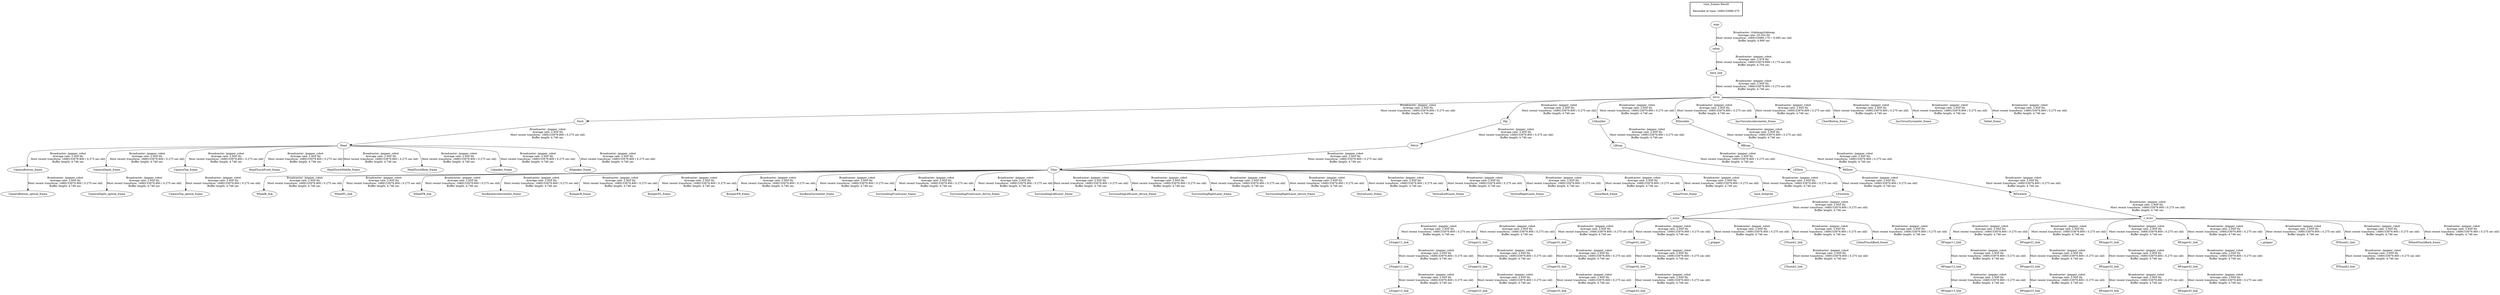 digraph G {
"map" -> "odom"[label="Broadcaster: /rtabmap/rtabmap\nAverage rate: 20.204 Hz\nMost recent transform: 1689153980.170 ( -0.095 sec old)\nBuffer length: 4.900 sec\n"];
"Neck" -> "Head"[label="Broadcaster: /pepper_robot\nAverage rate: 2.950 Hz\nMost recent transform: 1689153979.800 ( 0.275 sec old)\nBuffer length: 4.746 sec\n"];
"torso" -> "Neck"[label="Broadcaster: /pepper_robot\nAverage rate: 2.950 Hz\nMost recent transform: 1689153979.800 ( 0.275 sec old)\nBuffer length: 4.746 sec\n"];
"base_link" -> "torso"[label="Broadcaster: /pepper_robot\nAverage rate: 2.950 Hz\nMost recent transform: 1689153979.800 ( 0.275 sec old)\nBuffer length: 4.746 sec\n"];
"Hip" -> "Pelvis"[label="Broadcaster: /pepper_robot\nAverage rate: 2.950 Hz\nMost recent transform: 1689153979.800 ( 0.275 sec old)\nBuffer length: 4.746 sec\n"];
"torso" -> "Hip"[label="Broadcaster: /pepper_robot\nAverage rate: 2.950 Hz\nMost recent transform: 1689153979.800 ( 0.275 sec old)\nBuffer length: 4.746 sec\n"];
"Pelvis" -> "Tibia"[label="Broadcaster: /pepper_robot\nAverage rate: 2.950 Hz\nMost recent transform: 1689153979.800 ( 0.275 sec old)\nBuffer length: 4.746 sec\n"];
"LElbow" -> "LForeArm"[label="Broadcaster: /pepper_robot\nAverage rate: 2.950 Hz\nMost recent transform: 1689153979.800 ( 0.275 sec old)\nBuffer length: 4.746 sec\n"];
"LBicep" -> "LElbow"[label="Broadcaster: /pepper_robot\nAverage rate: 2.950 Hz\nMost recent transform: 1689153979.800 ( 0.275 sec old)\nBuffer length: 4.746 sec\n"];
"LShoulder" -> "LBicep"[label="Broadcaster: /pepper_robot\nAverage rate: 2.950 Hz\nMost recent transform: 1689153979.800 ( 0.275 sec old)\nBuffer length: 4.746 sec\n"];
"l_wrist" -> "LFinger11_link"[label="Broadcaster: /pepper_robot\nAverage rate: 2.950 Hz\nMost recent transform: 1689153979.800 ( 0.275 sec old)\nBuffer length: 4.746 sec\n"];
"LForeArm" -> "l_wrist"[label="Broadcaster: /pepper_robot\nAverage rate: 2.950 Hz\nMost recent transform: 1689153979.800 ( 0.275 sec old)\nBuffer length: 4.746 sec\n"];
"LFinger11_link" -> "LFinger12_link"[label="Broadcaster: /pepper_robot\nAverage rate: 2.950 Hz\nMost recent transform: 1689153979.800 ( 0.275 sec old)\nBuffer length: 4.746 sec\n"];
"LFinger12_link" -> "LFinger13_link"[label="Broadcaster: /pepper_robot\nAverage rate: 2.950 Hz\nMost recent transform: 1689153979.800 ( 0.275 sec old)\nBuffer length: 4.746 sec\n"];
"l_wrist" -> "LFinger21_link"[label="Broadcaster: /pepper_robot\nAverage rate: 2.950 Hz\nMost recent transform: 1689153979.800 ( 0.275 sec old)\nBuffer length: 4.746 sec\n"];
"LFinger21_link" -> "LFinger22_link"[label="Broadcaster: /pepper_robot\nAverage rate: 2.950 Hz\nMost recent transform: 1689153979.800 ( 0.275 sec old)\nBuffer length: 4.746 sec\n"];
"LFinger22_link" -> "LFinger23_link"[label="Broadcaster: /pepper_robot\nAverage rate: 2.950 Hz\nMost recent transform: 1689153979.800 ( 0.275 sec old)\nBuffer length: 4.746 sec\n"];
"l_wrist" -> "LFinger31_link"[label="Broadcaster: /pepper_robot\nAverage rate: 2.950 Hz\nMost recent transform: 1689153979.800 ( 0.275 sec old)\nBuffer length: 4.746 sec\n"];
"LFinger31_link" -> "LFinger32_link"[label="Broadcaster: /pepper_robot\nAverage rate: 2.950 Hz\nMost recent transform: 1689153979.800 ( 0.275 sec old)\nBuffer length: 4.746 sec\n"];
"LFinger32_link" -> "LFinger33_link"[label="Broadcaster: /pepper_robot\nAverage rate: 2.950 Hz\nMost recent transform: 1689153979.800 ( 0.275 sec old)\nBuffer length: 4.746 sec\n"];
"l_wrist" -> "LFinger41_link"[label="Broadcaster: /pepper_robot\nAverage rate: 2.950 Hz\nMost recent transform: 1689153979.800 ( 0.275 sec old)\nBuffer length: 4.746 sec\n"];
"LFinger41_link" -> "LFinger42_link"[label="Broadcaster: /pepper_robot\nAverage rate: 2.950 Hz\nMost recent transform: 1689153979.800 ( 0.275 sec old)\nBuffer length: 4.746 sec\n"];
"LFinger42_link" -> "LFinger43_link"[label="Broadcaster: /pepper_robot\nAverage rate: 2.950 Hz\nMost recent transform: 1689153979.800 ( 0.275 sec old)\nBuffer length: 4.746 sec\n"];
"l_wrist" -> "l_gripper"[label="Broadcaster: /pepper_robot\nAverage rate: 2.950 Hz\nMost recent transform: 1689153979.800 ( 0.275 sec old)\nBuffer length: 4.746 sec\n"];
"torso" -> "LShoulder"[label="Broadcaster: /pepper_robot\nAverage rate: 2.950 Hz\nMost recent transform: 1689153979.800 ( 0.275 sec old)\nBuffer length: 4.746 sec\n"];
"l_wrist" -> "LThumb1_link"[label="Broadcaster: /pepper_robot\nAverage rate: 2.950 Hz\nMost recent transform: 1689153979.800 ( 0.275 sec old)\nBuffer length: 4.746 sec\n"];
"LThumb1_link" -> "LThumb2_link"[label="Broadcaster: /pepper_robot\nAverage rate: 2.950 Hz\nMost recent transform: 1689153979.800 ( 0.275 sec old)\nBuffer length: 4.746 sec\n"];
"RElbow" -> "RForeArm"[label="Broadcaster: /pepper_robot\nAverage rate: 2.950 Hz\nMost recent transform: 1689153979.800 ( 0.275 sec old)\nBuffer length: 4.746 sec\n"];
"RBicep" -> "RElbow"[label="Broadcaster: /pepper_robot\nAverage rate: 2.950 Hz\nMost recent transform: 1689153979.800 ( 0.275 sec old)\nBuffer length: 4.746 sec\n"];
"RShoulder" -> "RBicep"[label="Broadcaster: /pepper_robot\nAverage rate: 2.950 Hz\nMost recent transform: 1689153979.800 ( 0.275 sec old)\nBuffer length: 4.746 sec\n"];
"r_wrist" -> "RFinger11_link"[label="Broadcaster: /pepper_robot\nAverage rate: 2.950 Hz\nMost recent transform: 1689153979.800 ( 0.275 sec old)\nBuffer length: 4.746 sec\n"];
"RForeArm" -> "r_wrist"[label="Broadcaster: /pepper_robot\nAverage rate: 2.950 Hz\nMost recent transform: 1689153979.800 ( 0.275 sec old)\nBuffer length: 4.746 sec\n"];
"RFinger11_link" -> "RFinger12_link"[label="Broadcaster: /pepper_robot\nAverage rate: 2.950 Hz\nMost recent transform: 1689153979.800 ( 0.275 sec old)\nBuffer length: 4.746 sec\n"];
"RFinger12_link" -> "RFinger13_link"[label="Broadcaster: /pepper_robot\nAverage rate: 2.950 Hz\nMost recent transform: 1689153979.800 ( 0.275 sec old)\nBuffer length: 4.746 sec\n"];
"r_wrist" -> "RFinger21_link"[label="Broadcaster: /pepper_robot\nAverage rate: 2.950 Hz\nMost recent transform: 1689153979.800 ( 0.275 sec old)\nBuffer length: 4.746 sec\n"];
"RFinger21_link" -> "RFinger22_link"[label="Broadcaster: /pepper_robot\nAverage rate: 2.950 Hz\nMost recent transform: 1689153979.800 ( 0.275 sec old)\nBuffer length: 4.746 sec\n"];
"RFinger22_link" -> "RFinger23_link"[label="Broadcaster: /pepper_robot\nAverage rate: 2.950 Hz\nMost recent transform: 1689153979.800 ( 0.275 sec old)\nBuffer length: 4.746 sec\n"];
"r_wrist" -> "RFinger31_link"[label="Broadcaster: /pepper_robot\nAverage rate: 2.950 Hz\nMost recent transform: 1689153979.800 ( 0.275 sec old)\nBuffer length: 4.746 sec\n"];
"RFinger31_link" -> "RFinger32_link"[label="Broadcaster: /pepper_robot\nAverage rate: 2.950 Hz\nMost recent transform: 1689153979.800 ( 0.275 sec old)\nBuffer length: 4.746 sec\n"];
"RFinger32_link" -> "RFinger33_link"[label="Broadcaster: /pepper_robot\nAverage rate: 2.950 Hz\nMost recent transform: 1689153979.800 ( 0.275 sec old)\nBuffer length: 4.746 sec\n"];
"r_wrist" -> "RFinger41_link"[label="Broadcaster: /pepper_robot\nAverage rate: 2.950 Hz\nMost recent transform: 1689153979.800 ( 0.275 sec old)\nBuffer length: 4.746 sec\n"];
"RFinger41_link" -> "RFinger42_link"[label="Broadcaster: /pepper_robot\nAverage rate: 2.950 Hz\nMost recent transform: 1689153979.800 ( 0.275 sec old)\nBuffer length: 4.746 sec\n"];
"RFinger42_link" -> "RFinger43_link"[label="Broadcaster: /pepper_robot\nAverage rate: 2.950 Hz\nMost recent transform: 1689153979.800 ( 0.275 sec old)\nBuffer length: 4.746 sec\n"];
"r_wrist" -> "r_gripper"[label="Broadcaster: /pepper_robot\nAverage rate: 2.950 Hz\nMost recent transform: 1689153979.800 ( 0.275 sec old)\nBuffer length: 4.746 sec\n"];
"torso" -> "RShoulder"[label="Broadcaster: /pepper_robot\nAverage rate: 2.950 Hz\nMost recent transform: 1689153979.800 ( 0.275 sec old)\nBuffer length: 4.746 sec\n"];
"r_wrist" -> "RThumb1_link"[label="Broadcaster: /pepper_robot\nAverage rate: 2.950 Hz\nMost recent transform: 1689153979.800 ( 0.275 sec old)\nBuffer length: 4.746 sec\n"];
"RThumb1_link" -> "RThumb2_link"[label="Broadcaster: /pepper_robot\nAverage rate: 2.950 Hz\nMost recent transform: 1689153979.800 ( 0.275 sec old)\nBuffer length: 4.746 sec\n"];
"Tibia" -> "WheelB_link"[label="Broadcaster: /pepper_robot\nAverage rate: 2.950 Hz\nMost recent transform: 1689153979.800 ( 0.275 sec old)\nBuffer length: 4.746 sec\n"];
"Tibia" -> "WheelFL_link"[label="Broadcaster: /pepper_robot\nAverage rate: 2.950 Hz\nMost recent transform: 1689153979.800 ( 0.275 sec old)\nBuffer length: 4.746 sec\n"];
"Tibia" -> "WheelFR_link"[label="Broadcaster: /pepper_robot\nAverage rate: 2.950 Hz\nMost recent transform: 1689153979.800 ( 0.275 sec old)\nBuffer length: 4.746 sec\n"];
"Tibia" -> "ImuBaseAccelerometer_frame"[label="Broadcaster: /pepper_robot\nAverage rate: 2.950 Hz\nMost recent transform: 1689153979.800 ( 0.275 sec old)\nBuffer length: 4.746 sec\n"];
"torso" -> "ImuTorsoAccelerometer_frame"[label="Broadcaster: /pepper_robot\nAverage rate: 2.950 Hz\nMost recent transform: 1689153979.800 ( 0.275 sec old)\nBuffer length: 4.746 sec\n"];
"Tibia" -> "BumperB_frame"[label="Broadcaster: /pepper_robot\nAverage rate: 2.950 Hz\nMost recent transform: 1689153979.800 ( 0.275 sec old)\nBuffer length: 4.746 sec\n"];
"Tibia" -> "BumperFL_frame"[label="Broadcaster: /pepper_robot\nAverage rate: 2.950 Hz\nMost recent transform: 1689153979.800 ( 0.275 sec old)\nBuffer length: 4.746 sec\n"];
"Tibia" -> "BumperFR_frame"[label="Broadcaster: /pepper_robot\nAverage rate: 2.950 Hz\nMost recent transform: 1689153979.800 ( 0.275 sec old)\nBuffer length: 4.746 sec\n"];
"CameraBottom_frame" -> "CameraBottom_optical_frame"[label="Broadcaster: /pepper_robot\nAverage rate: 2.950 Hz\nMost recent transform: 1689153979.800 ( 0.275 sec old)\nBuffer length: 4.746 sec\n"];
"Head" -> "CameraBottom_frame"[label="Broadcaster: /pepper_robot\nAverage rate: 2.950 Hz\nMost recent transform: 1689153979.800 ( 0.275 sec old)\nBuffer length: 4.746 sec\n"];
"CameraDepth_frame" -> "CameraDepth_optical_frame"[label="Broadcaster: /pepper_robot\nAverage rate: 2.950 Hz\nMost recent transform: 1689153979.800 ( 0.275 sec old)\nBuffer length: 4.746 sec\n"];
"Head" -> "CameraDepth_frame"[label="Broadcaster: /pepper_robot\nAverage rate: 2.950 Hz\nMost recent transform: 1689153979.800 ( 0.275 sec old)\nBuffer length: 4.746 sec\n"];
"CameraTop_frame" -> "CameraTop_optical_frame"[label="Broadcaster: /pepper_robot\nAverage rate: 2.950 Hz\nMost recent transform: 1689153979.800 ( 0.275 sec old)\nBuffer length: 4.746 sec\n"];
"Head" -> "CameraTop_frame"[label="Broadcaster: /pepper_robot\nAverage rate: 2.950 Hz\nMost recent transform: 1689153979.800 ( 0.275 sec old)\nBuffer length: 4.746 sec\n"];
"torso" -> "ChestButton_frame"[label="Broadcaster: /pepper_robot\nAverage rate: 2.950 Hz\nMost recent transform: 1689153979.800 ( 0.275 sec old)\nBuffer length: 4.746 sec\n"];
"Tibia" -> "ImuBaseGyrometer_frame"[label="Broadcaster: /pepper_robot\nAverage rate: 2.950 Hz\nMost recent transform: 1689153979.800 ( 0.275 sec old)\nBuffer length: 4.746 sec\n"];
"torso" -> "ImuTorsoGyrometer_frame"[label="Broadcaster: /pepper_robot\nAverage rate: 2.950 Hz\nMost recent transform: 1689153979.800 ( 0.275 sec old)\nBuffer length: 4.746 sec\n"];
"Head" -> "HeadTouchFront_frame"[label="Broadcaster: /pepper_robot\nAverage rate: 2.950 Hz\nMost recent transform: 1689153979.800 ( 0.275 sec old)\nBuffer length: 4.746 sec\n"];
"Head" -> "HeadTouchMiddle_frame"[label="Broadcaster: /pepper_robot\nAverage rate: 2.950 Hz\nMost recent transform: 1689153979.800 ( 0.275 sec old)\nBuffer length: 4.746 sec\n"];
"Head" -> "HeadTouchRear_frame"[label="Broadcaster: /pepper_robot\nAverage rate: 2.950 Hz\nMost recent transform: 1689153979.800 ( 0.275 sec old)\nBuffer length: 4.746 sec\n"];
"l_wrist" -> "LHandTouchBack_frame"[label="Broadcaster: /pepper_robot\nAverage rate: 2.950 Hz\nMost recent transform: 1689153979.800 ( 0.275 sec old)\nBuffer length: 4.746 sec\n"];
"Tibia" -> "SurroundingFrontLaser_frame"[label="Broadcaster: /pepper_robot\nAverage rate: 2.950 Hz\nMost recent transform: 1689153979.800 ( 0.275 sec old)\nBuffer length: 4.746 sec\n"];
"Tibia" -> "SurroundingFrontLaser_device_frame"[label="Broadcaster: /pepper_robot\nAverage rate: 2.950 Hz\nMost recent transform: 1689153979.800 ( 0.275 sec old)\nBuffer length: 4.746 sec\n"];
"Tibia" -> "SurroundingLeftLaser_frame"[label="Broadcaster: /pepper_robot\nAverage rate: 2.950 Hz\nMost recent transform: 1689153979.800 ( 0.275 sec old)\nBuffer length: 4.746 sec\n"];
"Tibia" -> "SurroundingLeftLaser_device_frame"[label="Broadcaster: /pepper_robot\nAverage rate: 2.950 Hz\nMost recent transform: 1689153979.800 ( 0.275 sec old)\nBuffer length: 4.746 sec\n"];
"Tibia" -> "SurroundingRightLaser_frame"[label="Broadcaster: /pepper_robot\nAverage rate: 2.950 Hz\nMost recent transform: 1689153979.800 ( 0.275 sec old)\nBuffer length: 4.746 sec\n"];
"Tibia" -> "SurroundingRightLaser_device_frame"[label="Broadcaster: /pepper_robot\nAverage rate: 2.950 Hz\nMost recent transform: 1689153979.800 ( 0.275 sec old)\nBuffer length: 4.746 sec\n"];
"Tibia" -> "ShovelLaser_frame"[label="Broadcaster: /pepper_robot\nAverage rate: 2.950 Hz\nMost recent transform: 1689153979.800 ( 0.275 sec old)\nBuffer length: 4.746 sec\n"];
"Tibia" -> "VerticalLeftLaser_frame"[label="Broadcaster: /pepper_robot\nAverage rate: 2.950 Hz\nMost recent transform: 1689153979.800 ( 0.275 sec old)\nBuffer length: 4.746 sec\n"];
"Tibia" -> "VerticalRightLaser_frame"[label="Broadcaster: /pepper_robot\nAverage rate: 2.950 Hz\nMost recent transform: 1689153979.800 ( 0.275 sec old)\nBuffer length: 4.746 sec\n"];
"r_wrist" -> "RHandTouchBack_frame"[label="Broadcaster: /pepper_robot\nAverage rate: 2.950 Hz\nMost recent transform: 1689153979.800 ( 0.275 sec old)\nBuffer length: 4.746 sec\n"];
"Tibia" -> "SonarBack_frame"[label="Broadcaster: /pepper_robot\nAverage rate: 2.950 Hz\nMost recent transform: 1689153979.800 ( 0.275 sec old)\nBuffer length: 4.746 sec\n"];
"Tibia" -> "SonarFront_frame"[label="Broadcaster: /pepper_robot\nAverage rate: 2.950 Hz\nMost recent transform: 1689153979.800 ( 0.275 sec old)\nBuffer length: 4.746 sec\n"];
"Head" -> "LSpeaker_frame"[label="Broadcaster: /pepper_robot\nAverage rate: 2.950 Hz\nMost recent transform: 1689153979.800 ( 0.275 sec old)\nBuffer length: 4.746 sec\n"];
"Head" -> "RSpeaker_frame"[label="Broadcaster: /pepper_robot\nAverage rate: 2.950 Hz\nMost recent transform: 1689153979.800 ( 0.275 sec old)\nBuffer length: 4.746 sec\n"];
"torso" -> "Tablet_frame"[label="Broadcaster: /pepper_robot\nAverage rate: 2.950 Hz\nMost recent transform: 1689153979.800 ( 0.275 sec old)\nBuffer length: 4.746 sec\n"];
"Tibia" -> "base_footprint"[label="Broadcaster: /pepper_robot\nAverage rate: 2.950 Hz\nMost recent transform: 1689153979.800 ( 0.275 sec old)\nBuffer length: 4.746 sec\n"];
"odom" -> "base_link"[label="Broadcaster: /pepper_robot\nAverage rate: 2.976 Hz\nMost recent transform: 1689153979.899 ( 0.175 sec old)\nBuffer length: 4.704 sec\n"];
edge [style=invis];
 subgraph cluster_legend { style=bold; color=black; label ="view_frames Result";
"Recorded at time: 1689153980.075"[ shape=plaintext ] ;
 }->"map";
}